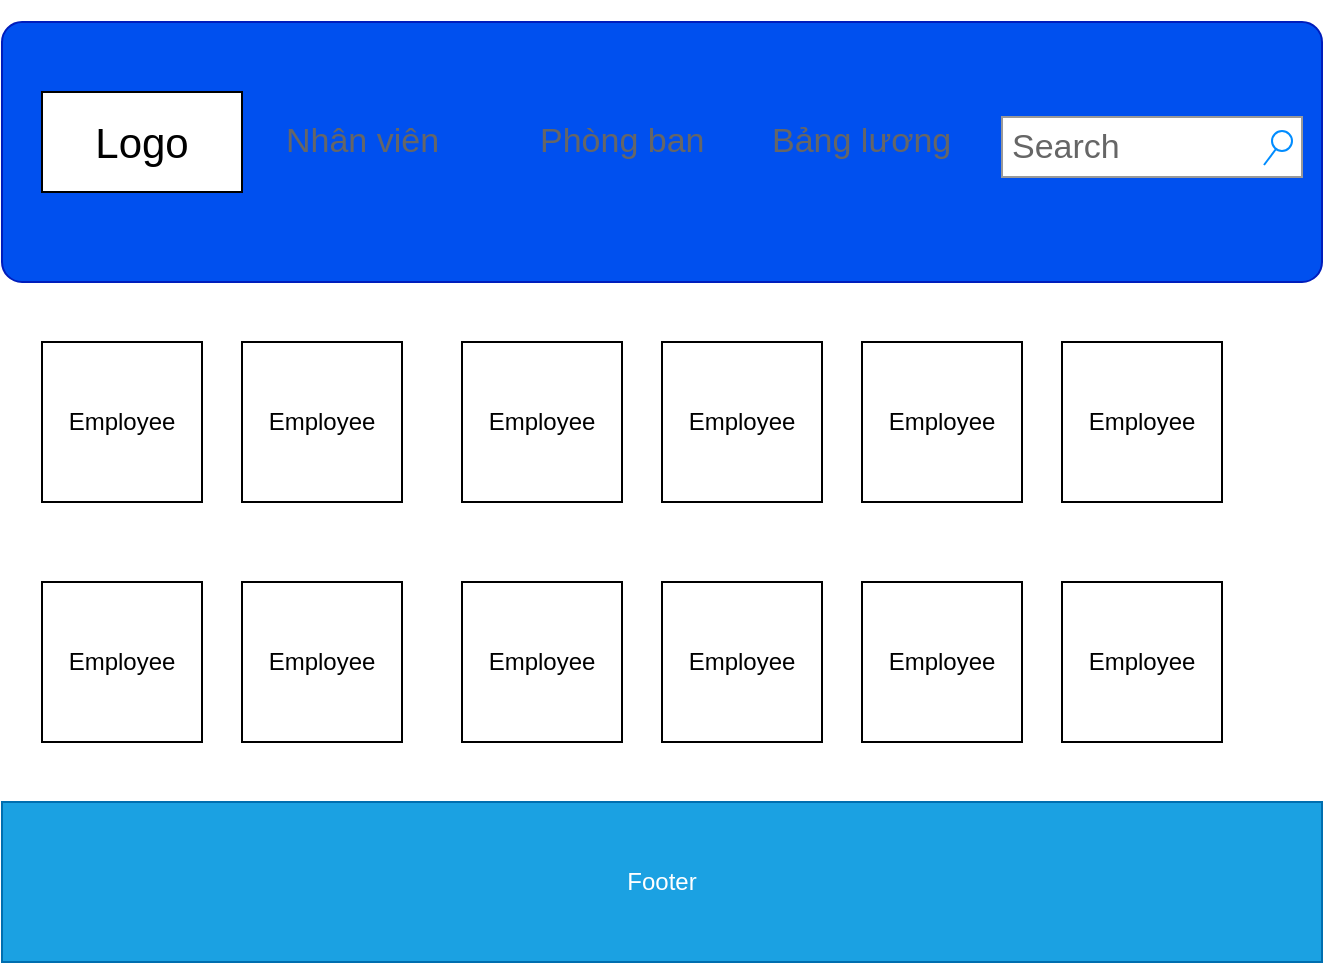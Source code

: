 <mxfile>
    <diagram id="PWOgwB6UHjodcjJj7L6B" name="Page-1">
        <mxGraphModel dx="650" dy="1586" grid="1" gridSize="10" guides="1" tooltips="1" connect="1" arrows="1" fold="1" page="1" pageScale="1" pageWidth="850" pageHeight="1100" math="0" shadow="0">
            <root>
                <mxCell id="0"/>
                <mxCell id="1" parent="0"/>
                <mxCell id="7" value="Employee" style="whiteSpace=wrap;html=1;aspect=fixed;" parent="1" vertex="1">
                    <mxGeometry x="50" y="160" width="80" height="80" as="geometry"/>
                </mxCell>
                <mxCell id="8" value="&lt;span&gt;Employee&lt;/span&gt;" style="whiteSpace=wrap;html=1;aspect=fixed;" parent="1" vertex="1">
                    <mxGeometry x="260" y="160" width="80" height="80" as="geometry"/>
                </mxCell>
                <mxCell id="9" value="&lt;span&gt;Employee&lt;/span&gt;" style="whiteSpace=wrap;html=1;aspect=fixed;" parent="1" vertex="1">
                    <mxGeometry x="360" y="160" width="80" height="80" as="geometry"/>
                </mxCell>
                <mxCell id="10" value="&lt;span&gt;Employee&lt;/span&gt;" style="whiteSpace=wrap;html=1;aspect=fixed;" parent="1" vertex="1">
                    <mxGeometry x="150" y="160" width="80" height="80" as="geometry"/>
                </mxCell>
                <mxCell id="11" value="&lt;span&gt;Employee&lt;/span&gt;" style="whiteSpace=wrap;html=1;aspect=fixed;" parent="1" vertex="1">
                    <mxGeometry x="460" y="160" width="80" height="80" as="geometry"/>
                </mxCell>
                <mxCell id="12" value="&lt;span&gt;Employee&lt;/span&gt;" style="whiteSpace=wrap;html=1;aspect=fixed;" parent="1" vertex="1">
                    <mxGeometry x="560" y="160" width="80" height="80" as="geometry"/>
                </mxCell>
                <mxCell id="14" value="Footer" style="rounded=0;whiteSpace=wrap;html=1;fillColor=#1ba1e2;fontColor=#ffffff;strokeColor=#006EAF;" parent="1" vertex="1">
                    <mxGeometry x="30" y="390" width="660" height="80" as="geometry"/>
                </mxCell>
                <mxCell id="26" value="" style="shape=mxgraph.mockup.containers.marginRect;rectMarginTop=10;strokeColor=#001DBC;strokeWidth=1;dashed=0;rounded=1;arcSize=5;recursiveResize=0;fontSize=21;fillColor=#0050ef;fontColor=#ffffff;" parent="1" vertex="1">
                    <mxGeometry x="30" y="-10" width="660" height="140" as="geometry"/>
                </mxCell>
                <mxCell id="2" value="&lt;font style=&quot;font-size: 21px&quot;&gt;Logo&lt;/font&gt;" style="rounded=0;whiteSpace=wrap;html=1;strokeWidth=1;" parent="26" vertex="1">
                    <mxGeometry x="20" y="45" width="100" height="50" as="geometry"/>
                </mxCell>
                <mxCell id="19" value="" style="strokeWidth=1;shadow=0;align=center;html=1;shape=mxgraph.mockup.forms.rrect;rSize=0;strokeColor=none;fontSize=21;fillColor=none;fontColor=#ffffff;autosize=1;" parent="26" vertex="1">
                    <mxGeometry x="130" y="52.5" width="350" height="35" as="geometry"/>
                </mxCell>
                <mxCell id="20" value="Nhân viên" style="strokeColor=inherit;fillColor=inherit;gradientColor=inherit;strokeWidth=1;shadow=0;dashed=0;align=left;html=1;shape=mxgraph.mockup.forms.rrect;rSize=0;fontSize=17;fontColor=#666666;" parent="19" vertex="1">
                    <mxGeometry x="10" width="80" height="35" as="geometry"/>
                </mxCell>
                <mxCell id="21" value="Phòng ban" style="strokeColor=inherit;fillColor=inherit;gradientColor=inherit;strokeWidth=1;shadow=0;dashed=0;align=left;html=1;shape=mxgraph.mockup.forms.rrect;rSize=0;fontSize=17;fontColor=#666666;" parent="19" vertex="1">
                    <mxGeometry x="137.14" width="45.59" height="35" as="geometry"/>
                </mxCell>
                <mxCell id="22" value="Bảng lương" style="strokeColor=inherit;fillColor=inherit;gradientColor=inherit;strokeWidth=1;shadow=0;dashed=0;align=left;html=1;shape=mxgraph.mockup.forms.rrect;rSize=0;fontSize=17;fontColor=#666666;" parent="19" vertex="1">
                    <mxGeometry x="252.778" width="58.333" height="35" as="geometry"/>
                </mxCell>
                <mxCell id="24" value="" style="strokeColor=inherit;fillColor=inherit;gradientColor=inherit;strokeWidth=1;shadow=0;dashed=0;align=center;html=1;shape=mxgraph.mockup.forms.rrect;rSize=0;fontSize=17;fontColor=#666666;" parent="19" vertex="1">
                    <mxGeometry x="182.731" height="35" as="geometry"/>
                </mxCell>
                <mxCell id="16" value="Search" style="strokeWidth=1;shadow=0;dashed=0;align=center;html=1;shape=mxgraph.mockup.forms.searchBox;strokeColor=#999999;mainText=;strokeColor2=#008cff;fontColor=#666666;fontSize=17;align=left;spacingLeft=3;" parent="26" vertex="1">
                    <mxGeometry x="500" y="57.5" width="150" height="30" as="geometry"/>
                </mxCell>
                <mxCell id="29" value="Employee" style="whiteSpace=wrap;html=1;aspect=fixed;" vertex="1" parent="1">
                    <mxGeometry x="50" y="280" width="80" height="80" as="geometry"/>
                </mxCell>
                <mxCell id="30" value="Employee" style="whiteSpace=wrap;html=1;aspect=fixed;" vertex="1" parent="1">
                    <mxGeometry x="150" y="280" width="80" height="80" as="geometry"/>
                </mxCell>
                <mxCell id="31" value="Employee" style="whiteSpace=wrap;html=1;aspect=fixed;" vertex="1" parent="1">
                    <mxGeometry x="260" y="280" width="80" height="80" as="geometry"/>
                </mxCell>
                <mxCell id="32" value="Employee" style="whiteSpace=wrap;html=1;aspect=fixed;" vertex="1" parent="1">
                    <mxGeometry x="360" y="280" width="80" height="80" as="geometry"/>
                </mxCell>
                <mxCell id="33" value="Employee" style="whiteSpace=wrap;html=1;aspect=fixed;" vertex="1" parent="1">
                    <mxGeometry x="460" y="280" width="80" height="80" as="geometry"/>
                </mxCell>
                <mxCell id="34" value="Employee" style="whiteSpace=wrap;html=1;aspect=fixed;" vertex="1" parent="1">
                    <mxGeometry x="560" y="280" width="80" height="80" as="geometry"/>
                </mxCell>
            </root>
        </mxGraphModel>
    </diagram>
</mxfile>